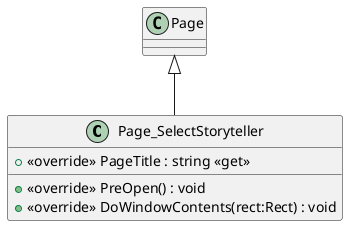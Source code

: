 @startuml
class Page_SelectStoryteller {
    + <<override>> PageTitle : string <<get>>
    + <<override>> PreOpen() : void
    + <<override>> DoWindowContents(rect:Rect) : void
}
Page <|-- Page_SelectStoryteller
@enduml
